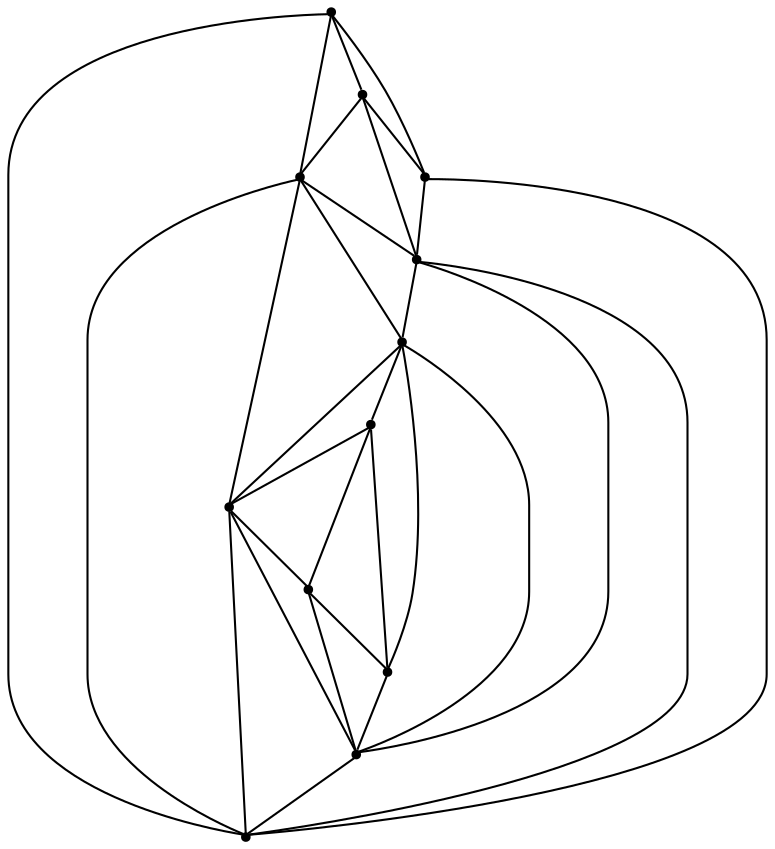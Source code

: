 graph {
  node [shape=point,comment="{\"directed\":false,\"doi\":\"10.1007/978-3-030-92931-2_8\",\"figure\":\"6 (2)\"}"]

  v0 [pos="1591.2075999480735,403.4107559864692"]
  v1 [pos="1058.8562088064436,402.243922822199"]
  v2 [pos="1524.5303112720767,470.0872274882581"]
  v3 [pos="1124.466579216096,470.0872274882581"]
  v4 [pos="1457.8530225960799,536.7636989900469"]
  v5 [pos="1191.1438678920929,536.7636989900469"]
  v6 [pos="1391.1757339200833,603.4402976671125"]
  v7 [pos="1257.8211565680897,603.4402976671125"]
  v8 [pos="1324.4984770382953,736.7931929799614"]
  v9 [pos="1324.4984770382953,803.4696644817502"]
  v10 [pos="1324.4984770382953,870.1461359835391"]
  v11 [pos="1324.4984770382953,936.8226074853279"]

  v0 -- v1 [id="-1",pos="1591.2075999480735,403.4107559864692 1058.8562088064436,402.243922822199 1058.8562088064436,402.243922822199 1058.8562088064436,402.243922822199"]
  v2 -- v3 [id="-12",pos="1524.5303112720767,470.0872274882581 1124.466579216096,470.0872274882581 1124.466579216096,470.0872274882581 1124.466579216096,470.0872274882581"]
  v7 -- v6 [id="-15",pos="1257.8211565680897,603.4402976671125 1391.1757339200833,603.4402976671125 1391.1757339200833,603.4402976671125 1391.1757339200833,603.4402976671125"]
  v5 -- v4 [id="-18",pos="1191.1438678920929,536.7636989900469 1457.8530225960799,536.7636989900469 1457.8530225960799,536.7636989900469 1457.8530225960799,536.7636989900469"]
  v2 -- v0 [id="-30",pos="1524.5303112720767,470.0872274882581 1591.2075999480735,403.4107559864692 1591.2075999480735,403.4107559864692 1591.2075999480735,403.4107559864692"]
  v4 -- v2 [id="-31",pos="1457.8530225960799,536.7636989900469 1524.5303112720767,470.0872274882581 1524.5303112720767,470.0872274882581 1524.5303112720767,470.0872274882581"]
  v6 -- v4 [id="-32",pos="1391.1757339200833,603.4402976671125 1457.8530225960799,536.7636989900469 1457.8530225960799,536.7636989900469 1457.8530225960799,536.7636989900469"]
  v8 -- v5 [id="-36",pos="1324.4984770382953,736.7931929799614 1191.1438678920929,536.7636989900469 1191.1438678920929,536.7636989900469 1191.1438678920929,536.7636989900469"]
  v8 -- v6 [id="-37",pos="1324.4984770382953,736.7931929799614 1391.1757339200833,603.4402976671125 1391.1757339200833,603.4402976671125 1391.1757339200833,603.4402976671125"]
  v9 -- v6 [id="-38",pos="1324.4984770382953,803.4696644817502 1391.1757339200833,603.4402976671125 1391.1757339200833,603.4402976671125 1391.1757339200833,603.4402976671125"]
  v9 -- v4 [id="-39",pos="1324.4984770382953,803.4696644817502 1457.8530225960799,536.7636989900469 1457.8530225960799,536.7636989900469 1457.8530225960799,536.7636989900469"]
  v9 -- v3 [id="-40",pos="1324.4984770382953,803.4696644817502 1124.466579216096,470.0872274882581 1124.466579216096,470.0872274882581 1124.466579216096,470.0872274882581"]
  v10 -- v4 [id="-41",pos="1324.4984770382953,870.1461359835391 1457.8530225960799,536.7636989900469 1457.8530225960799,536.7636989900469 1457.8530225960799,536.7636989900469"]
  v10 -- v2 [id="-42",pos="1324.4984770382953,870.1461359835391 1524.5303112720767,470.0872274882581 1524.5303112720767,470.0872274882581 1524.5303112720767,470.0872274882581"]
  v10 -- v1 [id="-43",pos="1324.4984770382953,870.1461359835391 1058.8562088064436,402.243922822199 1058.8562088064436,402.243922822199 1058.8562088064436,402.243922822199"]
  v1 -- v11 [id="-46",pos="1058.8562088064436,402.243922822199 1324.4984770382953,936.8226074853279 1324.4984770382953,936.8226074853279 1324.4984770382953,936.8226074853279"]
  v1 -- v3 [id="-47",pos="1058.8562088064436,402.243922822199 1124.466579216096,470.0872274882581 1124.466579216096,470.0872274882581 1124.466579216096,470.0872274882581"]
  v3 -- v5 [id="-48",pos="1124.466579216096,470.0872274882581 1191.1438678920929,536.7636989900469 1191.1438678920929,536.7636989900469 1191.1438678920929,536.7636989900469"]
  v5 -- v7 [id="-49",pos="1191.1438678920929,536.7636989900469 1257.8211565680897,603.4402976671125 1257.8211565680897,603.4402976671125 1257.8211565680897,603.4402976671125"]
  v3 -- v0 [id="-52",pos="1124.466579216096,470.0872274882581 1591.2075999480735,403.4107559864692 1591.2075999480735,403.4107559864692 1591.2075999480735,403.4107559864692"]
  v3 -- v10 [id="-53",pos="1124.466579216096,470.0872274882581 1324.4984770382953,870.1461359835391 1324.4984770382953,870.1461359835391 1324.4984770382953,870.1461359835391"]
  v9 -- v8 [id="-54",pos="1324.4984770382953,803.4696644817502 1324.4984770382953,736.7931929799614 1324.4984770382953,736.7931929799614 1324.4984770382953,736.7931929799614"]
  v5 -- v2 [id="-57",pos="1191.1438678920929,536.7636989900469 1524.5303112720767,470.0872274882581 1524.5303112720767,470.0872274882581 1524.5303112720767,470.0872274882581"]
  v5 -- v9 [id="-58",pos="1191.1438678920929,536.7636989900469 1324.4984770382953,803.4696644817502 1324.4984770382953,803.4696644817502 1324.4984770382953,803.4696644817502"]
  v10 -- v9 [id="-59",pos="1324.4984770382953,870.1461359835391 1324.4984770382953,803.4696644817502 1324.4984770382953,803.4696644817502 1324.4984770382953,803.4696644817502"]
  v11 -- v10 [id="-60",pos="1324.4984770382953,936.8226074853279 1324.4984770382953,870.1461359835391 1324.4984770382953,870.1461359835391 1324.4984770382953,870.1461359835391"]
  v11 -- v2 [id="-61",pos="1324.4984770382953,936.8226074853279 1524.5303112720767,470.0872274882581 1524.5303112720767,470.0872274882581 1524.5303112720767,470.0872274882581"]
  v11 -- v0 [id="-62",pos="1324.4984770382953,936.8226074853279 1591.2075999480735,403.4107559864692 1591.2075999480735,403.4107559864692 1591.2075999480735,403.4107559864692"]
  v7 -- v8 [id="-66",pos="1257.8211565680897,603.4402976671125 1324.4984770382953,736.7931929799614 1324.4984770382953,736.7931929799614 1324.4984770382953,736.7931929799614"]
  v7 -- v4 [id="-67",pos="1257.8211565680897,603.4402976671125 1457.8530225960799,536.7636989900469 1457.8530225960799,536.7636989900469 1457.8530225960799,536.7636989900469"]
}